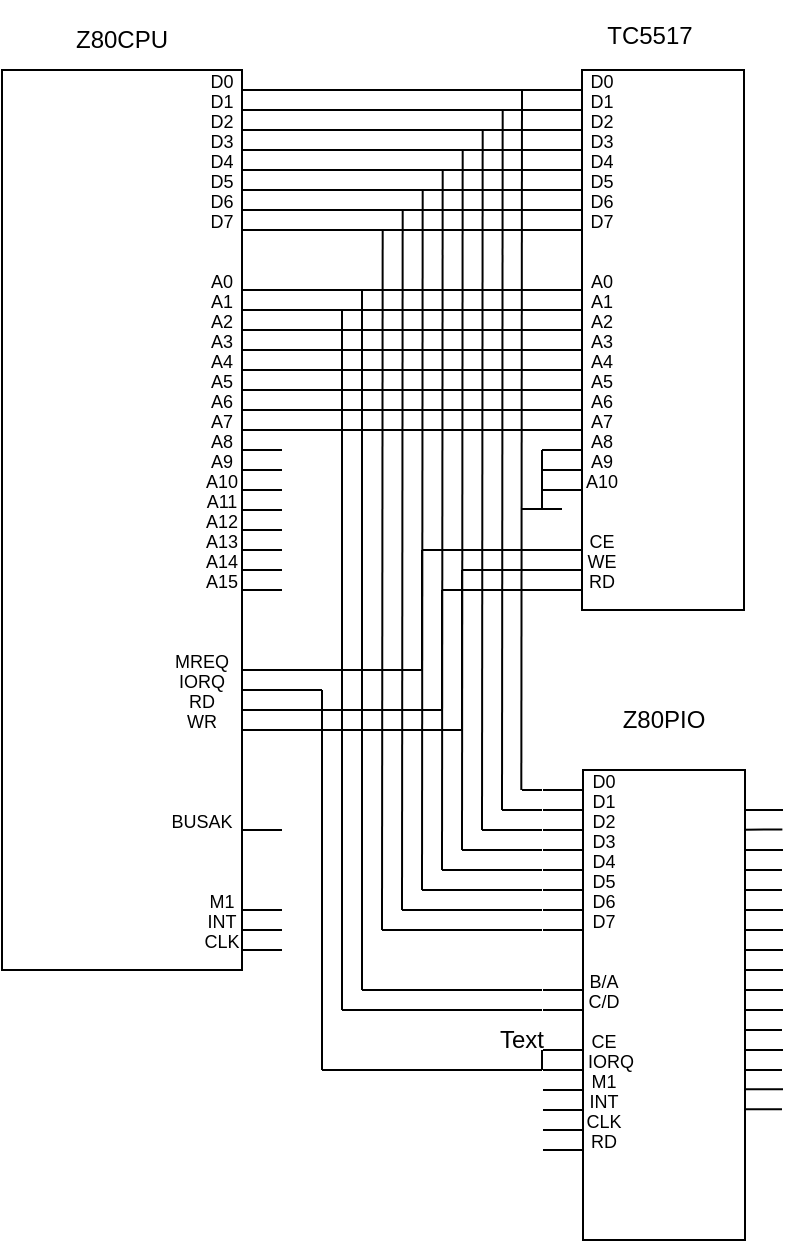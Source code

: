 <mxfile version="24.5.4" type="github">
  <diagram name="第 1 页" id="JvRHcg_wInNIrrq1q9DU">
    <mxGraphModel dx="1179" dy="669" grid="1" gridSize="10" guides="1" tooltips="1" connect="1" arrows="1" fold="1" page="1" pageScale="1" pageWidth="827" pageHeight="1169" math="0" shadow="0">
      <root>
        <mxCell id="0" />
        <mxCell id="1" parent="0" />
        <mxCell id="qn5_UtcD68faMCWrC0vZ-1" value="" style="rounded=0;whiteSpace=wrap;html=1;" parent="1" vertex="1">
          <mxGeometry x="60" y="100" width="120" height="450" as="geometry" />
        </mxCell>
        <mxCell id="qn5_UtcD68faMCWrC0vZ-2" value="" style="endArrow=none;html=1;rounded=0;" parent="1" edge="1">
          <mxGeometry width="50" height="50" relative="1" as="geometry">
            <mxPoint x="180" y="110" as="sourcePoint" />
            <mxPoint x="200" y="110" as="targetPoint" />
          </mxGeometry>
        </mxCell>
        <mxCell id="qn5_UtcD68faMCWrC0vZ-3" value="" style="endArrow=none;html=1;rounded=0;" parent="1" edge="1">
          <mxGeometry width="50" height="50" relative="1" as="geometry">
            <mxPoint x="180" y="120" as="sourcePoint" />
            <mxPoint x="200" y="120" as="targetPoint" />
            <Array as="points">
              <mxPoint x="180" y="120" />
            </Array>
          </mxGeometry>
        </mxCell>
        <mxCell id="qn5_UtcD68faMCWrC0vZ-4" value="" style="endArrow=none;html=1;rounded=0;" parent="1" edge="1">
          <mxGeometry width="50" height="50" relative="1" as="geometry">
            <mxPoint x="180" y="130" as="sourcePoint" />
            <mxPoint x="200" y="130" as="targetPoint" />
            <Array as="points">
              <mxPoint x="180" y="130" />
            </Array>
          </mxGeometry>
        </mxCell>
        <mxCell id="qn5_UtcD68faMCWrC0vZ-5" value="" style="endArrow=none;html=1;rounded=0;" parent="1" edge="1">
          <mxGeometry width="50" height="50" relative="1" as="geometry">
            <mxPoint x="180" y="140" as="sourcePoint" />
            <mxPoint x="200" y="140" as="targetPoint" />
            <Array as="points">
              <mxPoint x="180" y="140" />
            </Array>
          </mxGeometry>
        </mxCell>
        <mxCell id="qn5_UtcD68faMCWrC0vZ-6" value="" style="endArrow=none;html=1;rounded=0;" parent="1" edge="1">
          <mxGeometry width="50" height="50" relative="1" as="geometry">
            <mxPoint x="180" y="150" as="sourcePoint" />
            <mxPoint x="200" y="150" as="targetPoint" />
            <Array as="points">
              <mxPoint x="180" y="150" />
            </Array>
          </mxGeometry>
        </mxCell>
        <mxCell id="qn5_UtcD68faMCWrC0vZ-7" value="" style="endArrow=none;html=1;rounded=0;" parent="1" edge="1">
          <mxGeometry width="50" height="50" relative="1" as="geometry">
            <mxPoint x="180" y="160" as="sourcePoint" />
            <mxPoint x="200" y="160" as="targetPoint" />
            <Array as="points">
              <mxPoint x="180" y="160" />
            </Array>
          </mxGeometry>
        </mxCell>
        <mxCell id="qn5_UtcD68faMCWrC0vZ-8" value="" style="endArrow=none;html=1;rounded=0;" parent="1" edge="1">
          <mxGeometry width="50" height="50" relative="1" as="geometry">
            <mxPoint x="180" y="170" as="sourcePoint" />
            <mxPoint x="200" y="170" as="targetPoint" />
            <Array as="points">
              <mxPoint x="180" y="170" />
            </Array>
          </mxGeometry>
        </mxCell>
        <mxCell id="qn5_UtcD68faMCWrC0vZ-9" value="" style="endArrow=none;html=1;rounded=0;" parent="1" edge="1">
          <mxGeometry width="50" height="50" relative="1" as="geometry">
            <mxPoint x="180" y="180" as="sourcePoint" />
            <mxPoint x="200" y="180" as="targetPoint" />
            <Array as="points">
              <mxPoint x="180" y="180" />
            </Array>
          </mxGeometry>
        </mxCell>
        <mxCell id="qn5_UtcD68faMCWrC0vZ-10" value="&lt;font style=&quot;font-size: 9px;&quot;&gt;D0&lt;/font&gt;" style="text;html=1;align=center;verticalAlign=middle;whiteSpace=wrap;rounded=0;" parent="1" vertex="1">
          <mxGeometry x="150" y="100" width="40" height="10" as="geometry" />
        </mxCell>
        <mxCell id="qn5_UtcD68faMCWrC0vZ-13" value="&lt;font style=&quot;font-size: 9px;&quot;&gt;D1&lt;/font&gt;" style="text;html=1;align=center;verticalAlign=middle;whiteSpace=wrap;rounded=0;" parent="1" vertex="1">
          <mxGeometry x="150" y="110" width="40" height="10" as="geometry" />
        </mxCell>
        <mxCell id="qn5_UtcD68faMCWrC0vZ-14" value="&lt;font style=&quot;font-size: 9px;&quot;&gt;D2&lt;/font&gt;" style="text;html=1;align=center;verticalAlign=middle;whiteSpace=wrap;rounded=0;" parent="1" vertex="1">
          <mxGeometry x="150" y="120" width="40" height="10" as="geometry" />
        </mxCell>
        <mxCell id="qn5_UtcD68faMCWrC0vZ-15" value="&lt;font style=&quot;font-size: 9px;&quot;&gt;D3&lt;/font&gt;" style="text;html=1;align=center;verticalAlign=middle;whiteSpace=wrap;rounded=0;" parent="1" vertex="1">
          <mxGeometry x="150" y="130" width="40" height="10" as="geometry" />
        </mxCell>
        <mxCell id="qn5_UtcD68faMCWrC0vZ-16" value="&lt;font style=&quot;font-size: 9px;&quot;&gt;D4&lt;/font&gt;" style="text;html=1;align=center;verticalAlign=middle;whiteSpace=wrap;rounded=0;" parent="1" vertex="1">
          <mxGeometry x="150" y="140" width="40" height="10" as="geometry" />
        </mxCell>
        <mxCell id="qn5_UtcD68faMCWrC0vZ-17" value="&lt;font style=&quot;font-size: 9px;&quot;&gt;D5&lt;/font&gt;" style="text;html=1;align=center;verticalAlign=middle;whiteSpace=wrap;rounded=0;" parent="1" vertex="1">
          <mxGeometry x="150" y="150" width="40" height="10" as="geometry" />
        </mxCell>
        <mxCell id="qn5_UtcD68faMCWrC0vZ-18" value="&lt;font style=&quot;font-size: 9px;&quot;&gt;D6&lt;/font&gt;" style="text;html=1;align=center;verticalAlign=middle;whiteSpace=wrap;rounded=0;" parent="1" vertex="1">
          <mxGeometry x="150" y="160" width="40" height="10" as="geometry" />
        </mxCell>
        <mxCell id="qn5_UtcD68faMCWrC0vZ-19" value="&lt;font style=&quot;font-size: 9px;&quot;&gt;D7&lt;/font&gt;" style="text;html=1;align=center;verticalAlign=middle;whiteSpace=wrap;rounded=0;" parent="1" vertex="1">
          <mxGeometry x="150" y="170" width="40" height="10" as="geometry" />
        </mxCell>
        <mxCell id="qn5_UtcD68faMCWrC0vZ-20" value="" style="endArrow=none;html=1;rounded=0;" parent="1" edge="1">
          <mxGeometry width="50" height="50" relative="1" as="geometry">
            <mxPoint x="180" y="210" as="sourcePoint" />
            <mxPoint x="200" y="210" as="targetPoint" />
          </mxGeometry>
        </mxCell>
        <mxCell id="qn5_UtcD68faMCWrC0vZ-21" value="" style="endArrow=none;html=1;rounded=0;" parent="1" edge="1">
          <mxGeometry width="50" height="50" relative="1" as="geometry">
            <mxPoint x="180" y="220" as="sourcePoint" />
            <mxPoint x="200" y="220" as="targetPoint" />
            <Array as="points">
              <mxPoint x="180" y="220" />
            </Array>
          </mxGeometry>
        </mxCell>
        <mxCell id="qn5_UtcD68faMCWrC0vZ-22" value="" style="endArrow=none;html=1;rounded=0;" parent="1" edge="1">
          <mxGeometry width="50" height="50" relative="1" as="geometry">
            <mxPoint x="180" y="230" as="sourcePoint" />
            <mxPoint x="200" y="230" as="targetPoint" />
            <Array as="points">
              <mxPoint x="180" y="230" />
            </Array>
          </mxGeometry>
        </mxCell>
        <mxCell id="qn5_UtcD68faMCWrC0vZ-23" value="" style="endArrow=none;html=1;rounded=0;" parent="1" edge="1">
          <mxGeometry width="50" height="50" relative="1" as="geometry">
            <mxPoint x="180" y="240" as="sourcePoint" />
            <mxPoint x="200" y="240" as="targetPoint" />
            <Array as="points">
              <mxPoint x="180" y="240" />
            </Array>
          </mxGeometry>
        </mxCell>
        <mxCell id="qn5_UtcD68faMCWrC0vZ-24" value="" style="endArrow=none;html=1;rounded=0;" parent="1" edge="1">
          <mxGeometry width="50" height="50" relative="1" as="geometry">
            <mxPoint x="180" y="250" as="sourcePoint" />
            <mxPoint x="200" y="250" as="targetPoint" />
            <Array as="points">
              <mxPoint x="180" y="250" />
            </Array>
          </mxGeometry>
        </mxCell>
        <mxCell id="qn5_UtcD68faMCWrC0vZ-25" value="" style="endArrow=none;html=1;rounded=0;" parent="1" edge="1">
          <mxGeometry width="50" height="50" relative="1" as="geometry">
            <mxPoint x="180" y="260" as="sourcePoint" />
            <mxPoint x="200" y="260" as="targetPoint" />
            <Array as="points">
              <mxPoint x="180" y="260" />
            </Array>
          </mxGeometry>
        </mxCell>
        <mxCell id="qn5_UtcD68faMCWrC0vZ-26" value="" style="endArrow=none;html=1;rounded=0;" parent="1" edge="1">
          <mxGeometry width="50" height="50" relative="1" as="geometry">
            <mxPoint x="180" y="270" as="sourcePoint" />
            <mxPoint x="200" y="270" as="targetPoint" />
            <Array as="points">
              <mxPoint x="180" y="270" />
            </Array>
          </mxGeometry>
        </mxCell>
        <mxCell id="qn5_UtcD68faMCWrC0vZ-27" value="" style="endArrow=none;html=1;rounded=0;" parent="1" edge="1">
          <mxGeometry width="50" height="50" relative="1" as="geometry">
            <mxPoint x="180" y="280" as="sourcePoint" />
            <mxPoint x="200" y="280" as="targetPoint" />
            <Array as="points">
              <mxPoint x="180" y="280" />
            </Array>
          </mxGeometry>
        </mxCell>
        <mxCell id="qn5_UtcD68faMCWrC0vZ-28" value="&lt;font style=&quot;font-size: 9px;&quot;&gt;A0&lt;/font&gt;" style="text;html=1;align=center;verticalAlign=middle;whiteSpace=wrap;rounded=0;" parent="1" vertex="1">
          <mxGeometry x="150" y="200" width="40" height="10" as="geometry" />
        </mxCell>
        <mxCell id="qn5_UtcD68faMCWrC0vZ-29" value="&lt;font style=&quot;font-size: 9px;&quot;&gt;A1&lt;/font&gt;" style="text;html=1;align=center;verticalAlign=middle;whiteSpace=wrap;rounded=0;" parent="1" vertex="1">
          <mxGeometry x="150" y="210" width="40" height="10" as="geometry" />
        </mxCell>
        <mxCell id="qn5_UtcD68faMCWrC0vZ-30" value="&lt;font style=&quot;font-size: 9px;&quot;&gt;A2&lt;/font&gt;" style="text;html=1;align=center;verticalAlign=middle;whiteSpace=wrap;rounded=0;" parent="1" vertex="1">
          <mxGeometry x="150" y="220" width="40" height="10" as="geometry" />
        </mxCell>
        <mxCell id="qn5_UtcD68faMCWrC0vZ-31" value="&lt;font style=&quot;font-size: 9px;&quot;&gt;A3&lt;/font&gt;" style="text;html=1;align=center;verticalAlign=middle;whiteSpace=wrap;rounded=0;" parent="1" vertex="1">
          <mxGeometry x="150" y="230" width="40" height="10" as="geometry" />
        </mxCell>
        <mxCell id="qn5_UtcD68faMCWrC0vZ-32" value="&lt;font style=&quot;font-size: 9px;&quot;&gt;A4&lt;/font&gt;" style="text;html=1;align=center;verticalAlign=middle;whiteSpace=wrap;rounded=0;" parent="1" vertex="1">
          <mxGeometry x="150" y="240" width="40" height="10" as="geometry" />
        </mxCell>
        <mxCell id="qn5_UtcD68faMCWrC0vZ-33" value="&lt;font style=&quot;font-size: 9px;&quot;&gt;A5&lt;/font&gt;" style="text;html=1;align=center;verticalAlign=middle;whiteSpace=wrap;rounded=0;" parent="1" vertex="1">
          <mxGeometry x="150" y="250" width="40" height="10" as="geometry" />
        </mxCell>
        <mxCell id="qn5_UtcD68faMCWrC0vZ-34" value="&lt;font style=&quot;font-size: 9px;&quot;&gt;A6&lt;/font&gt;" style="text;html=1;align=center;verticalAlign=middle;whiteSpace=wrap;rounded=0;" parent="1" vertex="1">
          <mxGeometry x="150" y="260" width="40" height="10" as="geometry" />
        </mxCell>
        <mxCell id="qn5_UtcD68faMCWrC0vZ-35" value="&lt;font style=&quot;font-size: 9px;&quot;&gt;A7&lt;/font&gt;" style="text;html=1;align=center;verticalAlign=middle;whiteSpace=wrap;rounded=0;" parent="1" vertex="1">
          <mxGeometry x="150" y="270" width="40" height="10" as="geometry" />
        </mxCell>
        <mxCell id="qn5_UtcD68faMCWrC0vZ-52" value="" style="endArrow=none;html=1;rounded=0;" parent="1" edge="1">
          <mxGeometry width="50" height="50" relative="1" as="geometry">
            <mxPoint x="180" y="290" as="sourcePoint" />
            <mxPoint x="200" y="290" as="targetPoint" />
          </mxGeometry>
        </mxCell>
        <mxCell id="qn5_UtcD68faMCWrC0vZ-53" value="" style="endArrow=none;html=1;rounded=0;" parent="1" edge="1">
          <mxGeometry width="50" height="50" relative="1" as="geometry">
            <mxPoint x="180" y="300" as="sourcePoint" />
            <mxPoint x="200" y="300" as="targetPoint" />
            <Array as="points">
              <mxPoint x="180" y="300" />
            </Array>
          </mxGeometry>
        </mxCell>
        <mxCell id="qn5_UtcD68faMCWrC0vZ-54" value="" style="endArrow=none;html=1;rounded=0;" parent="1" edge="1">
          <mxGeometry width="50" height="50" relative="1" as="geometry">
            <mxPoint x="180" y="310" as="sourcePoint" />
            <mxPoint x="200" y="310" as="targetPoint" />
            <Array as="points">
              <mxPoint x="180" y="310" />
            </Array>
          </mxGeometry>
        </mxCell>
        <mxCell id="qn5_UtcD68faMCWrC0vZ-55" value="" style="endArrow=none;html=1;rounded=0;" parent="1" edge="1">
          <mxGeometry width="50" height="50" relative="1" as="geometry">
            <mxPoint x="180" y="320" as="sourcePoint" />
            <mxPoint x="200" y="320" as="targetPoint" />
            <Array as="points">
              <mxPoint x="180" y="320" />
            </Array>
          </mxGeometry>
        </mxCell>
        <mxCell id="qn5_UtcD68faMCWrC0vZ-56" value="" style="endArrow=none;html=1;rounded=0;" parent="1" edge="1">
          <mxGeometry width="50" height="50" relative="1" as="geometry">
            <mxPoint x="180" y="330" as="sourcePoint" />
            <mxPoint x="200" y="330" as="targetPoint" />
            <Array as="points">
              <mxPoint x="180" y="330" />
            </Array>
          </mxGeometry>
        </mxCell>
        <mxCell id="qn5_UtcD68faMCWrC0vZ-57" value="" style="endArrow=none;html=1;rounded=0;" parent="1" edge="1">
          <mxGeometry width="50" height="50" relative="1" as="geometry">
            <mxPoint x="180" y="340" as="sourcePoint" />
            <mxPoint x="200" y="340" as="targetPoint" />
            <Array as="points">
              <mxPoint x="180" y="340" />
            </Array>
          </mxGeometry>
        </mxCell>
        <mxCell id="qn5_UtcD68faMCWrC0vZ-58" value="" style="endArrow=none;html=1;rounded=0;" parent="1" edge="1">
          <mxGeometry width="50" height="50" relative="1" as="geometry">
            <mxPoint x="180" y="350" as="sourcePoint" />
            <mxPoint x="200" y="350" as="targetPoint" />
            <Array as="points">
              <mxPoint x="180" y="350" />
            </Array>
          </mxGeometry>
        </mxCell>
        <mxCell id="qn5_UtcD68faMCWrC0vZ-59" value="" style="endArrow=none;html=1;rounded=0;" parent="1" edge="1">
          <mxGeometry width="50" height="50" relative="1" as="geometry">
            <mxPoint x="180" y="360" as="sourcePoint" />
            <mxPoint x="200" y="360" as="targetPoint" />
            <Array as="points">
              <mxPoint x="180" y="360" />
            </Array>
          </mxGeometry>
        </mxCell>
        <mxCell id="qn5_UtcD68faMCWrC0vZ-60" value="&lt;font style=&quot;font-size: 9px;&quot;&gt;A8&lt;/font&gt;" style="text;html=1;align=center;verticalAlign=middle;whiteSpace=wrap;rounded=0;" parent="1" vertex="1">
          <mxGeometry x="150" y="280" width="40" height="10" as="geometry" />
        </mxCell>
        <mxCell id="qn5_UtcD68faMCWrC0vZ-61" value="&lt;font style=&quot;font-size: 9px;&quot;&gt;A9&lt;/font&gt;" style="text;html=1;align=center;verticalAlign=middle;whiteSpace=wrap;rounded=0;" parent="1" vertex="1">
          <mxGeometry x="150" y="290" width="40" height="10" as="geometry" />
        </mxCell>
        <mxCell id="qn5_UtcD68faMCWrC0vZ-62" value="&lt;font style=&quot;font-size: 9px;&quot;&gt;A10&lt;/font&gt;" style="text;html=1;align=center;verticalAlign=middle;whiteSpace=wrap;rounded=0;" parent="1" vertex="1">
          <mxGeometry x="150" y="300" width="40" height="10" as="geometry" />
        </mxCell>
        <mxCell id="qn5_UtcD68faMCWrC0vZ-63" value="&lt;font style=&quot;font-size: 9px;&quot;&gt;A11&lt;/font&gt;" style="text;html=1;align=center;verticalAlign=middle;whiteSpace=wrap;rounded=0;" parent="1" vertex="1">
          <mxGeometry x="150" y="310" width="40" height="10" as="geometry" />
        </mxCell>
        <mxCell id="qn5_UtcD68faMCWrC0vZ-64" value="&lt;font style=&quot;font-size: 9px;&quot;&gt;A12&lt;/font&gt;" style="text;html=1;align=center;verticalAlign=middle;whiteSpace=wrap;rounded=0;" parent="1" vertex="1">
          <mxGeometry x="150" y="320" width="40" height="10" as="geometry" />
        </mxCell>
        <mxCell id="qn5_UtcD68faMCWrC0vZ-65" value="&lt;font style=&quot;font-size: 9px;&quot;&gt;A13&lt;/font&gt;" style="text;html=1;align=center;verticalAlign=middle;whiteSpace=wrap;rounded=0;" parent="1" vertex="1">
          <mxGeometry x="150" y="330" width="40" height="10" as="geometry" />
        </mxCell>
        <mxCell id="qn5_UtcD68faMCWrC0vZ-66" value="&lt;font style=&quot;font-size: 9px;&quot;&gt;A14&lt;/font&gt;" style="text;html=1;align=center;verticalAlign=middle;whiteSpace=wrap;rounded=0;" parent="1" vertex="1">
          <mxGeometry x="150" y="340" width="40" height="10" as="geometry" />
        </mxCell>
        <mxCell id="qn5_UtcD68faMCWrC0vZ-67" value="&lt;font style=&quot;font-size: 9px;&quot;&gt;A15&lt;/font&gt;" style="text;html=1;align=center;verticalAlign=middle;whiteSpace=wrap;rounded=0;" parent="1" vertex="1">
          <mxGeometry x="150" y="350" width="40" height="10" as="geometry" />
        </mxCell>
        <mxCell id="qn5_UtcD68faMCWrC0vZ-68" value="" style="endArrow=none;html=1;rounded=0;" parent="1" edge="1">
          <mxGeometry width="50" height="50" relative="1" as="geometry">
            <mxPoint x="180" y="400" as="sourcePoint" />
            <mxPoint x="200" y="400" as="targetPoint" />
          </mxGeometry>
        </mxCell>
        <mxCell id="qn5_UtcD68faMCWrC0vZ-69" value="" style="endArrow=none;html=1;rounded=0;" parent="1" edge="1">
          <mxGeometry width="50" height="50" relative="1" as="geometry">
            <mxPoint x="180" y="410" as="sourcePoint" />
            <mxPoint x="200" y="410" as="targetPoint" />
            <Array as="points">
              <mxPoint x="180" y="410" />
            </Array>
          </mxGeometry>
        </mxCell>
        <mxCell id="qn5_UtcD68faMCWrC0vZ-70" value="" style="endArrow=none;html=1;rounded=0;" parent="1" edge="1">
          <mxGeometry width="50" height="50" relative="1" as="geometry">
            <mxPoint x="180" y="420" as="sourcePoint" />
            <mxPoint x="200" y="420" as="targetPoint" />
            <Array as="points">
              <mxPoint x="180" y="420" />
            </Array>
          </mxGeometry>
        </mxCell>
        <mxCell id="qn5_UtcD68faMCWrC0vZ-71" value="" style="endArrow=none;html=1;rounded=0;" parent="1" edge="1">
          <mxGeometry width="50" height="50" relative="1" as="geometry">
            <mxPoint x="180" y="430" as="sourcePoint" />
            <mxPoint x="200" y="430" as="targetPoint" />
            <Array as="points">
              <mxPoint x="180" y="430" />
            </Array>
          </mxGeometry>
        </mxCell>
        <mxCell id="qn5_UtcD68faMCWrC0vZ-72" value="" style="endArrow=none;html=1;rounded=0;" parent="1" edge="1">
          <mxGeometry width="50" height="50" relative="1" as="geometry">
            <mxPoint x="180" y="480" as="sourcePoint" />
            <mxPoint x="200" y="480" as="targetPoint" />
            <Array as="points">
              <mxPoint x="180" y="480" />
            </Array>
          </mxGeometry>
        </mxCell>
        <mxCell id="qn5_UtcD68faMCWrC0vZ-73" value="" style="endArrow=none;html=1;rounded=0;" parent="1" edge="1">
          <mxGeometry width="50" height="50" relative="1" as="geometry">
            <mxPoint x="180" y="520" as="sourcePoint" />
            <mxPoint x="200" y="520" as="targetPoint" />
            <Array as="points">
              <mxPoint x="180" y="520" />
            </Array>
          </mxGeometry>
        </mxCell>
        <mxCell id="qn5_UtcD68faMCWrC0vZ-74" value="" style="endArrow=none;html=1;rounded=0;" parent="1" edge="1">
          <mxGeometry width="50" height="50" relative="1" as="geometry">
            <mxPoint x="180" y="530" as="sourcePoint" />
            <mxPoint x="200" y="530" as="targetPoint" />
            <Array as="points">
              <mxPoint x="180" y="530" />
            </Array>
          </mxGeometry>
        </mxCell>
        <mxCell id="qn5_UtcD68faMCWrC0vZ-75" value="" style="endArrow=none;html=1;rounded=0;" parent="1" edge="1">
          <mxGeometry width="50" height="50" relative="1" as="geometry">
            <mxPoint x="180" y="540" as="sourcePoint" />
            <mxPoint x="200" y="540" as="targetPoint" />
            <Array as="points">
              <mxPoint x="180" y="540" />
            </Array>
          </mxGeometry>
        </mxCell>
        <mxCell id="qn5_UtcD68faMCWrC0vZ-76" value="&lt;font style=&quot;font-size: 9px;&quot;&gt;MREQ&lt;/font&gt;" style="text;html=1;align=center;verticalAlign=middle;whiteSpace=wrap;rounded=0;" parent="1" vertex="1">
          <mxGeometry x="140" y="390" width="40" height="10" as="geometry" />
        </mxCell>
        <mxCell id="qn5_UtcD68faMCWrC0vZ-77" value="&lt;font style=&quot;font-size: 9px;&quot;&gt;IORQ&lt;/font&gt;" style="text;html=1;align=center;verticalAlign=middle;whiteSpace=wrap;rounded=0;" parent="1" vertex="1">
          <mxGeometry x="140" y="400" width="40" height="10" as="geometry" />
        </mxCell>
        <mxCell id="qn5_UtcD68faMCWrC0vZ-79" value="&lt;font style=&quot;font-size: 9px;&quot;&gt;WR&lt;/font&gt;" style="text;html=1;align=center;verticalAlign=middle;whiteSpace=wrap;rounded=0;" parent="1" vertex="1">
          <mxGeometry x="140" y="420" width="40" height="10" as="geometry" />
        </mxCell>
        <mxCell id="qn5_UtcD68faMCWrC0vZ-80" value="&lt;font style=&quot;font-size: 9px;&quot;&gt;BUSAK&lt;/font&gt;" style="text;html=1;align=center;verticalAlign=middle;whiteSpace=wrap;rounded=0;" parent="1" vertex="1">
          <mxGeometry x="140" y="470" width="40" height="10" as="geometry" />
        </mxCell>
        <mxCell id="qn5_UtcD68faMCWrC0vZ-81" value="&lt;font style=&quot;font-size: 9px;&quot;&gt;M1&lt;/font&gt;" style="text;html=1;align=center;verticalAlign=middle;whiteSpace=wrap;rounded=0;" parent="1" vertex="1">
          <mxGeometry x="150" y="510" width="40" height="10" as="geometry" />
        </mxCell>
        <mxCell id="qn5_UtcD68faMCWrC0vZ-82" value="&lt;font style=&quot;font-size: 9px;&quot;&gt;INT&lt;/font&gt;" style="text;html=1;align=center;verticalAlign=middle;whiteSpace=wrap;rounded=0;" parent="1" vertex="1">
          <mxGeometry x="150" y="520" width="40" height="10" as="geometry" />
        </mxCell>
        <mxCell id="qn5_UtcD68faMCWrC0vZ-83" value="&lt;font style=&quot;font-size: 9px;&quot;&gt;CLK&lt;/font&gt;" style="text;html=1;align=center;verticalAlign=middle;whiteSpace=wrap;rounded=0;" parent="1" vertex="1">
          <mxGeometry x="150" y="530" width="40" height="10" as="geometry" />
        </mxCell>
        <mxCell id="qn5_UtcD68faMCWrC0vZ-84" value="&lt;font style=&quot;font-size: 9px;&quot;&gt;RD&lt;/font&gt;" style="text;html=1;align=center;verticalAlign=middle;whiteSpace=wrap;rounded=0;" parent="1" vertex="1">
          <mxGeometry x="140" y="410" width="40" height="10" as="geometry" />
        </mxCell>
        <mxCell id="qn5_UtcD68faMCWrC0vZ-85" value="Z80CPU" style="text;html=1;align=center;verticalAlign=middle;whiteSpace=wrap;rounded=0;" parent="1" vertex="1">
          <mxGeometry x="90" y="70" width="60" height="30" as="geometry" />
        </mxCell>
        <mxCell id="qn5_UtcD68faMCWrC0vZ-86" value="" style="rounded=0;whiteSpace=wrap;html=1;" parent="1" vertex="1">
          <mxGeometry x="350" y="100" width="81" height="270" as="geometry" />
        </mxCell>
        <mxCell id="qn5_UtcD68faMCWrC0vZ-87" value="" style="endArrow=none;html=1;rounded=0;" parent="1" edge="1">
          <mxGeometry width="50" height="50" relative="1" as="geometry">
            <mxPoint x="330" y="110" as="sourcePoint" />
            <mxPoint x="350" y="110" as="targetPoint" />
          </mxGeometry>
        </mxCell>
        <mxCell id="qn5_UtcD68faMCWrC0vZ-88" value="" style="endArrow=none;html=1;rounded=0;" parent="1" edge="1">
          <mxGeometry width="50" height="50" relative="1" as="geometry">
            <mxPoint x="330" y="120" as="sourcePoint" />
            <mxPoint x="350" y="120" as="targetPoint" />
          </mxGeometry>
        </mxCell>
        <mxCell id="qn5_UtcD68faMCWrC0vZ-89" value="" style="endArrow=none;html=1;rounded=0;" parent="1" edge="1">
          <mxGeometry width="50" height="50" relative="1" as="geometry">
            <mxPoint x="330" y="130" as="sourcePoint" />
            <mxPoint x="350" y="130" as="targetPoint" />
          </mxGeometry>
        </mxCell>
        <mxCell id="qn5_UtcD68faMCWrC0vZ-90" value="" style="endArrow=none;html=1;rounded=0;" parent="1" edge="1">
          <mxGeometry width="50" height="50" relative="1" as="geometry">
            <mxPoint x="330" y="140" as="sourcePoint" />
            <mxPoint x="350" y="140" as="targetPoint" />
          </mxGeometry>
        </mxCell>
        <mxCell id="qn5_UtcD68faMCWrC0vZ-91" value="" style="endArrow=none;html=1;rounded=0;" parent="1" edge="1">
          <mxGeometry width="50" height="50" relative="1" as="geometry">
            <mxPoint x="330" y="150" as="sourcePoint" />
            <mxPoint x="350" y="150" as="targetPoint" />
          </mxGeometry>
        </mxCell>
        <mxCell id="qn5_UtcD68faMCWrC0vZ-92" value="" style="endArrow=none;html=1;rounded=0;" parent="1" edge="1">
          <mxGeometry width="50" height="50" relative="1" as="geometry">
            <mxPoint x="330" y="160" as="sourcePoint" />
            <mxPoint x="350" y="160" as="targetPoint" />
          </mxGeometry>
        </mxCell>
        <mxCell id="qn5_UtcD68faMCWrC0vZ-93" value="" style="endArrow=none;html=1;rounded=0;" parent="1" edge="1">
          <mxGeometry width="50" height="50" relative="1" as="geometry">
            <mxPoint x="330" y="170" as="sourcePoint" />
            <mxPoint x="350" y="170" as="targetPoint" />
          </mxGeometry>
        </mxCell>
        <mxCell id="qn5_UtcD68faMCWrC0vZ-94" value="" style="endArrow=none;html=1;rounded=0;" parent="1" edge="1">
          <mxGeometry width="50" height="50" relative="1" as="geometry">
            <mxPoint x="330" y="180" as="sourcePoint" />
            <mxPoint x="350" y="180" as="targetPoint" />
          </mxGeometry>
        </mxCell>
        <mxCell id="qn5_UtcD68faMCWrC0vZ-103" value="&lt;font style=&quot;font-size: 9px;&quot;&gt;D0&lt;/font&gt;" style="text;html=1;align=center;verticalAlign=middle;whiteSpace=wrap;rounded=0;" parent="1" vertex="1">
          <mxGeometry x="340" y="100" width="40" height="10" as="geometry" />
        </mxCell>
        <mxCell id="qn5_UtcD68faMCWrC0vZ-104" value="&lt;font style=&quot;font-size: 9px;&quot;&gt;D1&lt;/font&gt;" style="text;html=1;align=center;verticalAlign=middle;whiteSpace=wrap;rounded=0;" parent="1" vertex="1">
          <mxGeometry x="340" y="110" width="40" height="10" as="geometry" />
        </mxCell>
        <mxCell id="qn5_UtcD68faMCWrC0vZ-105" value="&lt;font style=&quot;font-size: 9px;&quot;&gt;D2&lt;/font&gt;" style="text;html=1;align=center;verticalAlign=middle;whiteSpace=wrap;rounded=0;" parent="1" vertex="1">
          <mxGeometry x="340" y="120" width="40" height="10" as="geometry" />
        </mxCell>
        <mxCell id="qn5_UtcD68faMCWrC0vZ-106" value="&lt;font style=&quot;font-size: 9px;&quot;&gt;D3&lt;/font&gt;" style="text;html=1;align=center;verticalAlign=middle;whiteSpace=wrap;rounded=0;" parent="1" vertex="1">
          <mxGeometry x="340" y="130" width="40" height="10" as="geometry" />
        </mxCell>
        <mxCell id="qn5_UtcD68faMCWrC0vZ-107" value="&lt;font style=&quot;font-size: 9px;&quot;&gt;D4&lt;/font&gt;" style="text;html=1;align=center;verticalAlign=middle;whiteSpace=wrap;rounded=0;" parent="1" vertex="1">
          <mxGeometry x="340" y="140" width="40" height="10" as="geometry" />
        </mxCell>
        <mxCell id="qn5_UtcD68faMCWrC0vZ-108" value="&lt;font style=&quot;font-size: 9px;&quot;&gt;D5&lt;/font&gt;" style="text;html=1;align=center;verticalAlign=middle;whiteSpace=wrap;rounded=0;" parent="1" vertex="1">
          <mxGeometry x="340" y="150" width="40" height="10" as="geometry" />
        </mxCell>
        <mxCell id="qn5_UtcD68faMCWrC0vZ-109" value="&lt;font style=&quot;font-size: 9px;&quot;&gt;D6&lt;/font&gt;" style="text;html=1;align=center;verticalAlign=middle;whiteSpace=wrap;rounded=0;" parent="1" vertex="1">
          <mxGeometry x="340" y="160" width="40" height="10" as="geometry" />
        </mxCell>
        <mxCell id="qn5_UtcD68faMCWrC0vZ-110" value="&lt;font style=&quot;font-size: 9px;&quot;&gt;D7&lt;/font&gt;" style="text;html=1;align=center;verticalAlign=middle;whiteSpace=wrap;rounded=0;" parent="1" vertex="1">
          <mxGeometry x="340" y="170" width="40" height="10" as="geometry" />
        </mxCell>
        <mxCell id="qn5_UtcD68faMCWrC0vZ-143" value="" style="endArrow=none;html=1;rounded=0;" parent="1" edge="1">
          <mxGeometry width="50" height="50" relative="1" as="geometry">
            <mxPoint x="330" y="210" as="sourcePoint" />
            <mxPoint x="350" y="210" as="targetPoint" />
          </mxGeometry>
        </mxCell>
        <mxCell id="qn5_UtcD68faMCWrC0vZ-144" value="" style="endArrow=none;html=1;rounded=0;" parent="1" edge="1">
          <mxGeometry width="50" height="50" relative="1" as="geometry">
            <mxPoint x="330" y="220" as="sourcePoint" />
            <mxPoint x="350" y="220" as="targetPoint" />
            <Array as="points">
              <mxPoint x="330" y="220" />
            </Array>
          </mxGeometry>
        </mxCell>
        <mxCell id="qn5_UtcD68faMCWrC0vZ-145" value="" style="endArrow=none;html=1;rounded=0;" parent="1" edge="1">
          <mxGeometry width="50" height="50" relative="1" as="geometry">
            <mxPoint x="330" y="230" as="sourcePoint" />
            <mxPoint x="350" y="230" as="targetPoint" />
            <Array as="points">
              <mxPoint x="330" y="230" />
            </Array>
          </mxGeometry>
        </mxCell>
        <mxCell id="qn5_UtcD68faMCWrC0vZ-146" value="" style="endArrow=none;html=1;rounded=0;" parent="1" edge="1">
          <mxGeometry width="50" height="50" relative="1" as="geometry">
            <mxPoint x="330" y="240" as="sourcePoint" />
            <mxPoint x="350" y="240" as="targetPoint" />
            <Array as="points">
              <mxPoint x="330" y="240" />
            </Array>
          </mxGeometry>
        </mxCell>
        <mxCell id="qn5_UtcD68faMCWrC0vZ-147" value="" style="endArrow=none;html=1;rounded=0;" parent="1" edge="1">
          <mxGeometry width="50" height="50" relative="1" as="geometry">
            <mxPoint x="330" y="250" as="sourcePoint" />
            <mxPoint x="350" y="250" as="targetPoint" />
            <Array as="points">
              <mxPoint x="330" y="250" />
            </Array>
          </mxGeometry>
        </mxCell>
        <mxCell id="qn5_UtcD68faMCWrC0vZ-148" value="" style="endArrow=none;html=1;rounded=0;" parent="1" edge="1">
          <mxGeometry width="50" height="50" relative="1" as="geometry">
            <mxPoint x="330" y="260" as="sourcePoint" />
            <mxPoint x="350" y="260" as="targetPoint" />
            <Array as="points">
              <mxPoint x="330" y="260" />
            </Array>
          </mxGeometry>
        </mxCell>
        <mxCell id="qn5_UtcD68faMCWrC0vZ-149" value="" style="endArrow=none;html=1;rounded=0;" parent="1" edge="1">
          <mxGeometry width="50" height="50" relative="1" as="geometry">
            <mxPoint x="330" y="270" as="sourcePoint" />
            <mxPoint x="350" y="270" as="targetPoint" />
            <Array as="points">
              <mxPoint x="330" y="270" />
            </Array>
          </mxGeometry>
        </mxCell>
        <mxCell id="qn5_UtcD68faMCWrC0vZ-150" value="" style="endArrow=none;html=1;rounded=0;" parent="1" edge="1">
          <mxGeometry width="50" height="50" relative="1" as="geometry">
            <mxPoint x="330" y="280" as="sourcePoint" />
            <mxPoint x="350" y="280" as="targetPoint" />
            <Array as="points">
              <mxPoint x="330" y="280" />
            </Array>
          </mxGeometry>
        </mxCell>
        <mxCell id="qn5_UtcD68faMCWrC0vZ-151" value="&lt;font style=&quot;font-size: 9px;&quot;&gt;A0&lt;/font&gt;" style="text;html=1;align=center;verticalAlign=middle;whiteSpace=wrap;rounded=0;" parent="1" vertex="1">
          <mxGeometry x="340" y="200" width="40" height="10" as="geometry" />
        </mxCell>
        <mxCell id="qn5_UtcD68faMCWrC0vZ-152" value="&lt;font style=&quot;font-size: 9px;&quot;&gt;A1&lt;/font&gt;" style="text;html=1;align=center;verticalAlign=middle;whiteSpace=wrap;rounded=0;" parent="1" vertex="1">
          <mxGeometry x="340" y="210" width="40" height="10" as="geometry" />
        </mxCell>
        <mxCell id="qn5_UtcD68faMCWrC0vZ-153" value="&lt;font style=&quot;font-size: 9px;&quot;&gt;A2&lt;/font&gt;" style="text;html=1;align=center;verticalAlign=middle;whiteSpace=wrap;rounded=0;" parent="1" vertex="1">
          <mxGeometry x="340" y="220" width="40" height="10" as="geometry" />
        </mxCell>
        <mxCell id="qn5_UtcD68faMCWrC0vZ-154" value="&lt;font style=&quot;font-size: 9px;&quot;&gt;A3&lt;/font&gt;" style="text;html=1;align=center;verticalAlign=middle;whiteSpace=wrap;rounded=0;" parent="1" vertex="1">
          <mxGeometry x="340" y="230" width="40" height="10" as="geometry" />
        </mxCell>
        <mxCell id="qn5_UtcD68faMCWrC0vZ-155" value="&lt;font style=&quot;font-size: 9px;&quot;&gt;A4&lt;/font&gt;" style="text;html=1;align=center;verticalAlign=middle;whiteSpace=wrap;rounded=0;" parent="1" vertex="1">
          <mxGeometry x="340" y="240" width="40" height="10" as="geometry" />
        </mxCell>
        <mxCell id="qn5_UtcD68faMCWrC0vZ-156" value="&lt;font style=&quot;font-size: 9px;&quot;&gt;A5&lt;/font&gt;" style="text;html=1;align=center;verticalAlign=middle;whiteSpace=wrap;rounded=0;" parent="1" vertex="1">
          <mxGeometry x="340" y="250" width="40" height="10" as="geometry" />
        </mxCell>
        <mxCell id="qn5_UtcD68faMCWrC0vZ-157" value="&lt;font style=&quot;font-size: 9px;&quot;&gt;A6&lt;/font&gt;" style="text;html=1;align=center;verticalAlign=middle;whiteSpace=wrap;rounded=0;" parent="1" vertex="1">
          <mxGeometry x="340" y="260" width="40" height="10" as="geometry" />
        </mxCell>
        <mxCell id="qn5_UtcD68faMCWrC0vZ-158" value="&lt;font style=&quot;font-size: 9px;&quot;&gt;A7&lt;/font&gt;" style="text;html=1;align=center;verticalAlign=middle;whiteSpace=wrap;rounded=0;" parent="1" vertex="1">
          <mxGeometry x="340" y="270" width="40" height="10" as="geometry" />
        </mxCell>
        <mxCell id="qn5_UtcD68faMCWrC0vZ-159" value="" style="endArrow=none;html=1;rounded=0;" parent="1" edge="1">
          <mxGeometry width="50" height="50" relative="1" as="geometry">
            <mxPoint x="330" y="290" as="sourcePoint" />
            <mxPoint x="350" y="290" as="targetPoint" />
          </mxGeometry>
        </mxCell>
        <mxCell id="qn5_UtcD68faMCWrC0vZ-160" value="" style="endArrow=none;html=1;rounded=0;" parent="1" edge="1">
          <mxGeometry width="50" height="50" relative="1" as="geometry">
            <mxPoint x="330" y="300" as="sourcePoint" />
            <mxPoint x="350" y="300" as="targetPoint" />
            <Array as="points">
              <mxPoint x="330" y="300" />
            </Array>
          </mxGeometry>
        </mxCell>
        <mxCell id="qn5_UtcD68faMCWrC0vZ-161" value="" style="endArrow=none;html=1;rounded=0;" parent="1" edge="1">
          <mxGeometry width="50" height="50" relative="1" as="geometry">
            <mxPoint x="330" y="310" as="sourcePoint" />
            <mxPoint x="350" y="310" as="targetPoint" />
            <Array as="points">
              <mxPoint x="330" y="310" />
            </Array>
          </mxGeometry>
        </mxCell>
        <mxCell id="qn5_UtcD68faMCWrC0vZ-164" value="" style="endArrow=none;html=1;rounded=0;" parent="1" edge="1">
          <mxGeometry width="50" height="50" relative="1" as="geometry">
            <mxPoint x="330" y="340" as="sourcePoint" />
            <mxPoint x="350" y="340" as="targetPoint" />
            <Array as="points">
              <mxPoint x="330" y="340" />
            </Array>
          </mxGeometry>
        </mxCell>
        <mxCell id="qn5_UtcD68faMCWrC0vZ-165" value="" style="endArrow=none;html=1;rounded=0;" parent="1" edge="1">
          <mxGeometry width="50" height="50" relative="1" as="geometry">
            <mxPoint x="330" y="350" as="sourcePoint" />
            <mxPoint x="350" y="350" as="targetPoint" />
            <Array as="points">
              <mxPoint x="330" y="350" />
            </Array>
          </mxGeometry>
        </mxCell>
        <mxCell id="qn5_UtcD68faMCWrC0vZ-166" value="" style="endArrow=none;html=1;rounded=0;" parent="1" edge="1">
          <mxGeometry width="50" height="50" relative="1" as="geometry">
            <mxPoint x="330" y="360" as="sourcePoint" />
            <mxPoint x="350" y="360" as="targetPoint" />
            <Array as="points">
              <mxPoint x="330" y="360" />
            </Array>
          </mxGeometry>
        </mxCell>
        <mxCell id="qn5_UtcD68faMCWrC0vZ-167" value="&lt;font style=&quot;font-size: 9px;&quot;&gt;A8&lt;/font&gt;" style="text;html=1;align=center;verticalAlign=middle;whiteSpace=wrap;rounded=0;" parent="1" vertex="1">
          <mxGeometry x="340" y="280" width="40" height="10" as="geometry" />
        </mxCell>
        <mxCell id="qn5_UtcD68faMCWrC0vZ-168" value="&lt;font style=&quot;font-size: 9px;&quot;&gt;A9&lt;/font&gt;" style="text;html=1;align=center;verticalAlign=middle;whiteSpace=wrap;rounded=0;" parent="1" vertex="1">
          <mxGeometry x="340" y="290" width="40" height="10" as="geometry" />
        </mxCell>
        <mxCell id="qn5_UtcD68faMCWrC0vZ-169" value="&lt;font style=&quot;font-size: 9px;&quot;&gt;A10&lt;/font&gt;" style="text;html=1;align=center;verticalAlign=middle;whiteSpace=wrap;rounded=0;" parent="1" vertex="1">
          <mxGeometry x="340" y="300" width="40" height="10" as="geometry" />
        </mxCell>
        <mxCell id="qn5_UtcD68faMCWrC0vZ-172" value="&lt;font style=&quot;font-size: 9px;&quot;&gt;CE&lt;/font&gt;" style="text;html=1;align=center;verticalAlign=middle;whiteSpace=wrap;rounded=0;" parent="1" vertex="1">
          <mxGeometry x="340" y="330" width="40" height="10" as="geometry" />
        </mxCell>
        <mxCell id="qn5_UtcD68faMCWrC0vZ-173" value="&lt;font style=&quot;font-size: 9px;&quot;&gt;WE&lt;/font&gt;" style="text;html=1;align=center;verticalAlign=middle;whiteSpace=wrap;rounded=0;" parent="1" vertex="1">
          <mxGeometry x="340" y="340" width="40" height="10" as="geometry" />
        </mxCell>
        <mxCell id="qn5_UtcD68faMCWrC0vZ-174" value="&lt;font style=&quot;font-size: 9px;&quot;&gt;RD&lt;/font&gt;" style="text;html=1;align=center;verticalAlign=middle;whiteSpace=wrap;rounded=0;" parent="1" vertex="1">
          <mxGeometry x="340" y="350" width="40" height="10" as="geometry" />
        </mxCell>
        <mxCell id="qn5_UtcD68faMCWrC0vZ-176" value="TC5517" style="text;html=1;align=center;verticalAlign=middle;whiteSpace=wrap;rounded=0;" parent="1" vertex="1">
          <mxGeometry x="354" y="65" width="60" height="35" as="geometry" />
        </mxCell>
        <mxCell id="qn5_UtcD68faMCWrC0vZ-177" value="" style="endArrow=none;html=1;rounded=0;" parent="1" edge="1">
          <mxGeometry width="50" height="50" relative="1" as="geometry">
            <mxPoint x="330" y="320" as="sourcePoint" />
            <mxPoint x="330" y="290" as="targetPoint" />
          </mxGeometry>
        </mxCell>
        <mxCell id="qn5_UtcD68faMCWrC0vZ-178" value="" style="endArrow=none;html=1;rounded=0;" parent="1" edge="1">
          <mxGeometry width="50" height="50" relative="1" as="geometry">
            <mxPoint x="320" y="319.52" as="sourcePoint" />
            <mxPoint x="340" y="319.52" as="targetPoint" />
          </mxGeometry>
        </mxCell>
        <mxCell id="qn5_UtcD68faMCWrC0vZ-179" value="" style="endArrow=none;html=1;rounded=0;" parent="1" edge="1">
          <mxGeometry width="50" height="50" relative="1" as="geometry">
            <mxPoint x="200" y="110" as="sourcePoint" />
            <mxPoint x="330" y="110" as="targetPoint" />
          </mxGeometry>
        </mxCell>
        <mxCell id="qn5_UtcD68faMCWrC0vZ-181" value="" style="endArrow=none;html=1;rounded=0;" parent="1" edge="1">
          <mxGeometry width="50" height="50" relative="1" as="geometry">
            <mxPoint x="200" y="120" as="sourcePoint" />
            <mxPoint x="330" y="120" as="targetPoint" />
          </mxGeometry>
        </mxCell>
        <mxCell id="qn5_UtcD68faMCWrC0vZ-182" value="" style="endArrow=none;html=1;rounded=0;" parent="1" edge="1">
          <mxGeometry width="50" height="50" relative="1" as="geometry">
            <mxPoint x="200" y="130" as="sourcePoint" />
            <mxPoint x="330" y="130" as="targetPoint" />
          </mxGeometry>
        </mxCell>
        <mxCell id="qn5_UtcD68faMCWrC0vZ-183" value="" style="endArrow=none;html=1;rounded=0;" parent="1" edge="1">
          <mxGeometry width="50" height="50" relative="1" as="geometry">
            <mxPoint x="200" y="140" as="sourcePoint" />
            <mxPoint x="330" y="140" as="targetPoint" />
          </mxGeometry>
        </mxCell>
        <mxCell id="qn5_UtcD68faMCWrC0vZ-185" value="" style="endArrow=none;html=1;rounded=0;" parent="1" edge="1">
          <mxGeometry width="50" height="50" relative="1" as="geometry">
            <mxPoint x="200" y="150" as="sourcePoint" />
            <mxPoint x="330" y="150" as="targetPoint" />
          </mxGeometry>
        </mxCell>
        <mxCell id="qn5_UtcD68faMCWrC0vZ-186" value="" style="endArrow=none;html=1;rounded=0;" parent="1" edge="1">
          <mxGeometry width="50" height="50" relative="1" as="geometry">
            <mxPoint x="200" y="160" as="sourcePoint" />
            <mxPoint x="330" y="160" as="targetPoint" />
          </mxGeometry>
        </mxCell>
        <mxCell id="qn5_UtcD68faMCWrC0vZ-187" value="" style="endArrow=none;html=1;rounded=0;" parent="1" edge="1">
          <mxGeometry width="50" height="50" relative="1" as="geometry">
            <mxPoint x="200" y="170" as="sourcePoint" />
            <mxPoint x="330" y="170" as="targetPoint" />
          </mxGeometry>
        </mxCell>
        <mxCell id="qn5_UtcD68faMCWrC0vZ-188" value="" style="endArrow=none;html=1;rounded=0;" parent="1" edge="1">
          <mxGeometry width="50" height="50" relative="1" as="geometry">
            <mxPoint x="200" y="180" as="sourcePoint" />
            <mxPoint x="330" y="180" as="targetPoint" />
          </mxGeometry>
        </mxCell>
        <mxCell id="qn5_UtcD68faMCWrC0vZ-189" value="" style="endArrow=none;html=1;rounded=0;" parent="1" edge="1">
          <mxGeometry width="50" height="50" relative="1" as="geometry">
            <mxPoint x="200" y="210" as="sourcePoint" />
            <mxPoint x="330" y="210" as="targetPoint" />
          </mxGeometry>
        </mxCell>
        <mxCell id="qn5_UtcD68faMCWrC0vZ-190" value="" style="endArrow=none;html=1;rounded=0;" parent="1" edge="1">
          <mxGeometry width="50" height="50" relative="1" as="geometry">
            <mxPoint x="200" y="220" as="sourcePoint" />
            <mxPoint x="330" y="220" as="targetPoint" />
          </mxGeometry>
        </mxCell>
        <mxCell id="qn5_UtcD68faMCWrC0vZ-191" value="" style="endArrow=none;html=1;rounded=0;" parent="1" edge="1">
          <mxGeometry width="50" height="50" relative="1" as="geometry">
            <mxPoint x="200" y="230" as="sourcePoint" />
            <mxPoint x="330" y="230" as="targetPoint" />
          </mxGeometry>
        </mxCell>
        <mxCell id="qn5_UtcD68faMCWrC0vZ-192" value="" style="endArrow=none;html=1;rounded=0;" parent="1" edge="1">
          <mxGeometry width="50" height="50" relative="1" as="geometry">
            <mxPoint x="200" y="240" as="sourcePoint" />
            <mxPoint x="330" y="240" as="targetPoint" />
          </mxGeometry>
        </mxCell>
        <mxCell id="qn5_UtcD68faMCWrC0vZ-193" value="" style="endArrow=none;html=1;rounded=0;" parent="1" edge="1">
          <mxGeometry width="50" height="50" relative="1" as="geometry">
            <mxPoint x="200" y="250" as="sourcePoint" />
            <mxPoint x="330" y="250" as="targetPoint" />
          </mxGeometry>
        </mxCell>
        <mxCell id="qn5_UtcD68faMCWrC0vZ-194" value="" style="endArrow=none;html=1;rounded=0;" parent="1" edge="1">
          <mxGeometry width="50" height="50" relative="1" as="geometry">
            <mxPoint x="200" y="260" as="sourcePoint" />
            <mxPoint x="330" y="260" as="targetPoint" />
          </mxGeometry>
        </mxCell>
        <mxCell id="qn5_UtcD68faMCWrC0vZ-195" value="" style="endArrow=none;html=1;rounded=0;" parent="1" edge="1">
          <mxGeometry width="50" height="50" relative="1" as="geometry">
            <mxPoint x="200" y="270" as="sourcePoint" />
            <mxPoint x="330" y="270" as="targetPoint" />
          </mxGeometry>
        </mxCell>
        <mxCell id="qn5_UtcD68faMCWrC0vZ-196" value="" style="endArrow=none;html=1;rounded=0;" parent="1" edge="1">
          <mxGeometry width="50" height="50" relative="1" as="geometry">
            <mxPoint x="200" y="280" as="sourcePoint" />
            <mxPoint x="330" y="280" as="targetPoint" />
          </mxGeometry>
        </mxCell>
        <mxCell id="qn5_UtcD68faMCWrC0vZ-198" value="" style="endArrow=none;html=1;rounded=0;" parent="1" edge="1">
          <mxGeometry width="50" height="50" relative="1" as="geometry">
            <mxPoint x="200" y="420" as="sourcePoint" />
            <mxPoint x="280" y="420" as="targetPoint" />
          </mxGeometry>
        </mxCell>
        <mxCell id="qn5_UtcD68faMCWrC0vZ-199" value="" style="endArrow=none;html=1;rounded=0;" parent="1" edge="1">
          <mxGeometry width="50" height="50" relative="1" as="geometry">
            <mxPoint x="280" y="420" as="sourcePoint" />
            <mxPoint x="280" y="360" as="targetPoint" />
          </mxGeometry>
        </mxCell>
        <mxCell id="qn5_UtcD68faMCWrC0vZ-200" value="" style="endArrow=none;html=1;rounded=0;" parent="1" edge="1">
          <mxGeometry width="50" height="50" relative="1" as="geometry">
            <mxPoint x="280" y="360" as="sourcePoint" />
            <mxPoint x="330" y="360" as="targetPoint" />
          </mxGeometry>
        </mxCell>
        <mxCell id="qn5_UtcD68faMCWrC0vZ-201" value="" style="endArrow=none;html=1;rounded=0;" parent="1" edge="1">
          <mxGeometry width="50" height="50" relative="1" as="geometry">
            <mxPoint x="200" y="430" as="sourcePoint" />
            <mxPoint x="290" y="430" as="targetPoint" />
          </mxGeometry>
        </mxCell>
        <mxCell id="qn5_UtcD68faMCWrC0vZ-202" value="" style="endArrow=none;html=1;rounded=0;" parent="1" edge="1">
          <mxGeometry width="50" height="50" relative="1" as="geometry">
            <mxPoint x="290" y="430" as="sourcePoint" />
            <mxPoint x="290" y="350" as="targetPoint" />
          </mxGeometry>
        </mxCell>
        <mxCell id="qn5_UtcD68faMCWrC0vZ-203" value="" style="endArrow=none;html=1;rounded=0;" parent="1" edge="1">
          <mxGeometry width="50" height="50" relative="1" as="geometry">
            <mxPoint x="290" y="350" as="sourcePoint" />
            <mxPoint x="330" y="350" as="targetPoint" />
          </mxGeometry>
        </mxCell>
        <mxCell id="qn5_UtcD68faMCWrC0vZ-204" value="" style="endArrow=none;html=1;rounded=0;" parent="1" edge="1">
          <mxGeometry width="50" height="50" relative="1" as="geometry">
            <mxPoint x="200" y="400" as="sourcePoint" />
            <mxPoint x="270" y="400" as="targetPoint" />
          </mxGeometry>
        </mxCell>
        <mxCell id="qn5_UtcD68faMCWrC0vZ-205" value="" style="endArrow=none;html=1;rounded=0;" parent="1" edge="1">
          <mxGeometry width="50" height="50" relative="1" as="geometry">
            <mxPoint x="270" y="400" as="sourcePoint" />
            <mxPoint x="270" y="340" as="targetPoint" />
          </mxGeometry>
        </mxCell>
        <mxCell id="qn5_UtcD68faMCWrC0vZ-206" value="" style="endArrow=none;html=1;rounded=0;" parent="1" edge="1">
          <mxGeometry width="50" height="50" relative="1" as="geometry">
            <mxPoint x="270" y="340" as="sourcePoint" />
            <mxPoint x="330" y="340" as="targetPoint" />
          </mxGeometry>
        </mxCell>
        <mxCell id="qn5_UtcD68faMCWrC0vZ-207" value="" style="rounded=0;whiteSpace=wrap;html=1;" parent="1" vertex="1">
          <mxGeometry x="350.5" y="450" width="81" height="235" as="geometry" />
        </mxCell>
        <mxCell id="qn5_UtcD68faMCWrC0vZ-208" value="" style="endArrow=none;html=1;rounded=0;" parent="1" edge="1">
          <mxGeometry width="50" height="50" relative="1" as="geometry">
            <mxPoint x="330.5" y="460" as="sourcePoint" />
            <mxPoint x="350.5" y="460" as="targetPoint" />
          </mxGeometry>
        </mxCell>
        <mxCell id="qn5_UtcD68faMCWrC0vZ-209" value="" style="endArrow=none;html=1;rounded=0;" parent="1" edge="1">
          <mxGeometry width="50" height="50" relative="1" as="geometry">
            <mxPoint x="330.5" y="470" as="sourcePoint" />
            <mxPoint x="350.5" y="470" as="targetPoint" />
          </mxGeometry>
        </mxCell>
        <mxCell id="qn5_UtcD68faMCWrC0vZ-210" value="" style="endArrow=none;html=1;rounded=0;" parent="1" edge="1">
          <mxGeometry width="50" height="50" relative="1" as="geometry">
            <mxPoint x="330.5" y="480" as="sourcePoint" />
            <mxPoint x="350.5" y="480" as="targetPoint" />
          </mxGeometry>
        </mxCell>
        <mxCell id="qn5_UtcD68faMCWrC0vZ-211" value="" style="endArrow=none;html=1;rounded=0;" parent="1" edge="1">
          <mxGeometry width="50" height="50" relative="1" as="geometry">
            <mxPoint x="330.5" y="490" as="sourcePoint" />
            <mxPoint x="350.5" y="490" as="targetPoint" />
          </mxGeometry>
        </mxCell>
        <mxCell id="qn5_UtcD68faMCWrC0vZ-212" value="" style="endArrow=none;html=1;rounded=0;" parent="1" edge="1">
          <mxGeometry width="50" height="50" relative="1" as="geometry">
            <mxPoint x="330.5" y="500" as="sourcePoint" />
            <mxPoint x="350.5" y="500" as="targetPoint" />
          </mxGeometry>
        </mxCell>
        <mxCell id="qn5_UtcD68faMCWrC0vZ-213" value="" style="endArrow=none;html=1;rounded=0;" parent="1" edge="1">
          <mxGeometry width="50" height="50" relative="1" as="geometry">
            <mxPoint x="330.5" y="510" as="sourcePoint" />
            <mxPoint x="350.5" y="510" as="targetPoint" />
          </mxGeometry>
        </mxCell>
        <mxCell id="qn5_UtcD68faMCWrC0vZ-214" value="" style="endArrow=none;html=1;rounded=0;" parent="1" edge="1">
          <mxGeometry width="50" height="50" relative="1" as="geometry">
            <mxPoint x="330.5" y="520" as="sourcePoint" />
            <mxPoint x="350.5" y="520" as="targetPoint" />
          </mxGeometry>
        </mxCell>
        <mxCell id="qn5_UtcD68faMCWrC0vZ-215" value="" style="endArrow=none;html=1;rounded=0;" parent="1" edge="1">
          <mxGeometry width="50" height="50" relative="1" as="geometry">
            <mxPoint x="330.5" y="530" as="sourcePoint" />
            <mxPoint x="350.5" y="530" as="targetPoint" />
          </mxGeometry>
        </mxCell>
        <mxCell id="qn5_UtcD68faMCWrC0vZ-216" value="&lt;font style=&quot;font-size: 9px;&quot;&gt;D0&lt;/font&gt;" style="text;html=1;align=center;verticalAlign=middle;whiteSpace=wrap;rounded=0;" parent="1" vertex="1">
          <mxGeometry x="340.5" y="450" width="40" height="10" as="geometry" />
        </mxCell>
        <mxCell id="qn5_UtcD68faMCWrC0vZ-217" value="&lt;font style=&quot;font-size: 9px;&quot;&gt;D1&lt;/font&gt;" style="text;html=1;align=center;verticalAlign=middle;whiteSpace=wrap;rounded=0;" parent="1" vertex="1">
          <mxGeometry x="340.5" y="460" width="40" height="10" as="geometry" />
        </mxCell>
        <mxCell id="qn5_UtcD68faMCWrC0vZ-218" value="&lt;font style=&quot;font-size: 9px;&quot;&gt;D2&lt;/font&gt;" style="text;html=1;align=center;verticalAlign=middle;whiteSpace=wrap;rounded=0;" parent="1" vertex="1">
          <mxGeometry x="340.5" y="470" width="40" height="10" as="geometry" />
        </mxCell>
        <mxCell id="qn5_UtcD68faMCWrC0vZ-219" value="&lt;font style=&quot;font-size: 9px;&quot;&gt;D3&lt;/font&gt;" style="text;html=1;align=center;verticalAlign=middle;whiteSpace=wrap;rounded=0;" parent="1" vertex="1">
          <mxGeometry x="340.5" y="480" width="40" height="10" as="geometry" />
        </mxCell>
        <mxCell id="qn5_UtcD68faMCWrC0vZ-220" value="&lt;font style=&quot;font-size: 9px;&quot;&gt;D4&lt;/font&gt;" style="text;html=1;align=center;verticalAlign=middle;whiteSpace=wrap;rounded=0;" parent="1" vertex="1">
          <mxGeometry x="340.5" y="490" width="40" height="10" as="geometry" />
        </mxCell>
        <mxCell id="qn5_UtcD68faMCWrC0vZ-221" value="&lt;font style=&quot;font-size: 9px;&quot;&gt;D5&lt;/font&gt;" style="text;html=1;align=center;verticalAlign=middle;whiteSpace=wrap;rounded=0;" parent="1" vertex="1">
          <mxGeometry x="340.5" y="500" width="40" height="10" as="geometry" />
        </mxCell>
        <mxCell id="qn5_UtcD68faMCWrC0vZ-222" value="&lt;font style=&quot;font-size: 9px;&quot;&gt;D6&lt;/font&gt;" style="text;html=1;align=center;verticalAlign=middle;whiteSpace=wrap;rounded=0;" parent="1" vertex="1">
          <mxGeometry x="340.5" y="510" width="40" height="10" as="geometry" />
        </mxCell>
        <mxCell id="qn5_UtcD68faMCWrC0vZ-223" value="&lt;font style=&quot;font-size: 9px;&quot;&gt;D7&lt;/font&gt;" style="text;html=1;align=center;verticalAlign=middle;whiteSpace=wrap;rounded=0;" parent="1" vertex="1">
          <mxGeometry x="340.5" y="520" width="40" height="10" as="geometry" />
        </mxCell>
        <mxCell id="qn5_UtcD68faMCWrC0vZ-224" value="" style="endArrow=none;html=1;rounded=0;" parent="1" edge="1">
          <mxGeometry width="50" height="50" relative="1" as="geometry">
            <mxPoint x="330.5" y="560" as="sourcePoint" />
            <mxPoint x="350.5" y="560" as="targetPoint" />
          </mxGeometry>
        </mxCell>
        <mxCell id="qn5_UtcD68faMCWrC0vZ-225" value="" style="endArrow=none;html=1;rounded=0;" parent="1" edge="1">
          <mxGeometry width="50" height="50" relative="1" as="geometry">
            <mxPoint x="330.5" y="570" as="sourcePoint" />
            <mxPoint x="350.5" y="570" as="targetPoint" />
            <Array as="points">
              <mxPoint x="330.5" y="570" />
            </Array>
          </mxGeometry>
        </mxCell>
        <mxCell id="qn5_UtcD68faMCWrC0vZ-227" value="" style="endArrow=none;html=1;rounded=0;" parent="1" edge="1">
          <mxGeometry width="50" height="50" relative="1" as="geometry">
            <mxPoint x="330.5" y="590" as="sourcePoint" />
            <mxPoint x="350.5" y="590" as="targetPoint" />
            <Array as="points">
              <mxPoint x="330.5" y="590" />
            </Array>
          </mxGeometry>
        </mxCell>
        <mxCell id="qn5_UtcD68faMCWrC0vZ-228" value="" style="endArrow=none;html=1;rounded=0;" parent="1" edge="1">
          <mxGeometry width="50" height="50" relative="1" as="geometry">
            <mxPoint x="330.5" y="600" as="sourcePoint" />
            <mxPoint x="350.5" y="600" as="targetPoint" />
            <Array as="points">
              <mxPoint x="330.5" y="600" />
            </Array>
          </mxGeometry>
        </mxCell>
        <mxCell id="qn5_UtcD68faMCWrC0vZ-229" value="" style="endArrow=none;html=1;rounded=0;" parent="1" edge="1">
          <mxGeometry width="50" height="50" relative="1" as="geometry">
            <mxPoint x="330.5" y="610" as="sourcePoint" />
            <mxPoint x="350.5" y="610" as="targetPoint" />
            <Array as="points">
              <mxPoint x="330.5" y="610" />
            </Array>
          </mxGeometry>
        </mxCell>
        <mxCell id="qn5_UtcD68faMCWrC0vZ-230" value="" style="endArrow=none;html=1;rounded=0;" parent="1" edge="1">
          <mxGeometry width="50" height="50" relative="1" as="geometry">
            <mxPoint x="330.5" y="620" as="sourcePoint" />
            <mxPoint x="350.5" y="620" as="targetPoint" />
            <Array as="points">
              <mxPoint x="330.5" y="620" />
            </Array>
          </mxGeometry>
        </mxCell>
        <mxCell id="qn5_UtcD68faMCWrC0vZ-232" value="&lt;font style=&quot;font-size: 9px;&quot;&gt;B/A&lt;/font&gt;" style="text;html=1;align=center;verticalAlign=middle;whiteSpace=wrap;rounded=0;" parent="1" vertex="1">
          <mxGeometry x="340.5" y="550" width="40" height="10" as="geometry" />
        </mxCell>
        <mxCell id="qn5_UtcD68faMCWrC0vZ-233" value="&lt;font style=&quot;font-size: 9px;&quot;&gt;C/D&lt;/font&gt;" style="text;html=1;align=center;verticalAlign=middle;whiteSpace=wrap;rounded=0;" parent="1" vertex="1">
          <mxGeometry x="340.5" y="560" width="40" height="10" as="geometry" />
        </mxCell>
        <mxCell id="qn5_UtcD68faMCWrC0vZ-235" value="&lt;font style=&quot;font-size: 9px;&quot;&gt;CE&lt;/font&gt;" style="text;html=1;align=center;verticalAlign=middle;whiteSpace=wrap;rounded=0;" parent="1" vertex="1">
          <mxGeometry x="340.5" y="580" width="40" height="10" as="geometry" />
        </mxCell>
        <mxCell id="qn5_UtcD68faMCWrC0vZ-236" value="&lt;font style=&quot;font-size: 9px;&quot;&gt;IORQ&lt;/font&gt;" style="text;html=1;align=left;verticalAlign=middle;whiteSpace=wrap;rounded=0;" parent="1" vertex="1">
          <mxGeometry x="350.5" y="590" width="40" height="10" as="geometry" />
        </mxCell>
        <mxCell id="qn5_UtcD68faMCWrC0vZ-237" value="&lt;font style=&quot;font-size: 9px;&quot;&gt;M1&lt;/font&gt;" style="text;html=1;align=center;verticalAlign=middle;whiteSpace=wrap;rounded=0;" parent="1" vertex="1">
          <mxGeometry x="340.5" y="600" width="40" height="10" as="geometry" />
        </mxCell>
        <mxCell id="qn5_UtcD68faMCWrC0vZ-238" value="&lt;font style=&quot;font-size: 9px;&quot;&gt;INT&lt;/font&gt;" style="text;html=1;align=center;verticalAlign=middle;whiteSpace=wrap;rounded=0;" parent="1" vertex="1">
          <mxGeometry x="340.5" y="610" width="40" height="10" as="geometry" />
        </mxCell>
        <mxCell id="qn5_UtcD68faMCWrC0vZ-239" value="&lt;font style=&quot;font-size: 9px;&quot;&gt;CLK&lt;/font&gt;" style="text;html=1;align=center;verticalAlign=middle;whiteSpace=wrap;rounded=0;" parent="1" vertex="1">
          <mxGeometry x="340.5" y="620" width="40" height="10" as="geometry" />
        </mxCell>
        <mxCell id="qn5_UtcD68faMCWrC0vZ-252" value="Z80PIO" style="text;html=1;align=center;verticalAlign=middle;whiteSpace=wrap;rounded=0;" parent="1" vertex="1">
          <mxGeometry x="361" y="407.5" width="60" height="35" as="geometry" />
        </mxCell>
        <mxCell id="qn5_UtcD68faMCWrC0vZ-256" value="" style="endArrow=none;html=1;rounded=0;exitX=1.004;exitY=0.107;exitDx=0;exitDy=0;exitPerimeter=0;" parent="1" edge="1">
          <mxGeometry width="50" height="50" relative="1" as="geometry">
            <mxPoint x="431.504" y="479.865" as="sourcePoint" />
            <mxPoint x="450.18" y="479.72" as="targetPoint" />
          </mxGeometry>
        </mxCell>
        <mxCell id="qn5_UtcD68faMCWrC0vZ-258" value="" style="endArrow=none;html=1;rounded=0;exitX=1.004;exitY=0.107;exitDx=0;exitDy=0;exitPerimeter=0;" parent="1" edge="1">
          <mxGeometry width="50" height="50" relative="1" as="geometry">
            <mxPoint x="431.5" y="470" as="sourcePoint" />
            <mxPoint x="450.5" y="470" as="targetPoint" />
          </mxGeometry>
        </mxCell>
        <mxCell id="qn5_UtcD68faMCWrC0vZ-259" value="" style="endArrow=none;html=1;rounded=0;exitX=1.004;exitY=0.107;exitDx=0;exitDy=0;exitPerimeter=0;" parent="1" edge="1">
          <mxGeometry width="50" height="50" relative="1" as="geometry">
            <mxPoint x="431.5" y="490" as="sourcePoint" />
            <mxPoint x="450.5" y="490" as="targetPoint" />
          </mxGeometry>
        </mxCell>
        <mxCell id="qn5_UtcD68faMCWrC0vZ-260" value="" style="endArrow=none;html=1;rounded=0;exitX=1.004;exitY=0.107;exitDx=0;exitDy=0;exitPerimeter=0;" parent="1" edge="1">
          <mxGeometry width="50" height="50" relative="1" as="geometry">
            <mxPoint x="431" y="500" as="sourcePoint" />
            <mxPoint x="450" y="500" as="targetPoint" />
          </mxGeometry>
        </mxCell>
        <mxCell id="qn5_UtcD68faMCWrC0vZ-261" value="" style="endArrow=none;html=1;rounded=0;exitX=1.004;exitY=0.107;exitDx=0;exitDy=0;exitPerimeter=0;" parent="1" edge="1">
          <mxGeometry width="50" height="50" relative="1" as="geometry">
            <mxPoint x="431" y="510" as="sourcePoint" />
            <mxPoint x="450" y="510" as="targetPoint" />
          </mxGeometry>
        </mxCell>
        <mxCell id="qn5_UtcD68faMCWrC0vZ-262" value="" style="endArrow=none;html=1;rounded=0;exitX=1.004;exitY=0.107;exitDx=0;exitDy=0;exitPerimeter=0;" parent="1" edge="1">
          <mxGeometry width="50" height="50" relative="1" as="geometry">
            <mxPoint x="431.5" y="520" as="sourcePoint" />
            <mxPoint x="450.5" y="520" as="targetPoint" />
          </mxGeometry>
        </mxCell>
        <mxCell id="qn5_UtcD68faMCWrC0vZ-263" value="" style="endArrow=none;html=1;rounded=0;exitX=1.004;exitY=0.107;exitDx=0;exitDy=0;exitPerimeter=0;" parent="1" edge="1">
          <mxGeometry width="50" height="50" relative="1" as="geometry">
            <mxPoint x="431.5" y="530" as="sourcePoint" />
            <mxPoint x="450.5" y="530" as="targetPoint" />
          </mxGeometry>
        </mxCell>
        <mxCell id="qn5_UtcD68faMCWrC0vZ-264" value="" style="endArrow=none;html=1;rounded=0;exitX=1.004;exitY=0.107;exitDx=0;exitDy=0;exitPerimeter=0;" parent="1" edge="1">
          <mxGeometry width="50" height="50" relative="1" as="geometry">
            <mxPoint x="431.5" y="540" as="sourcePoint" />
            <mxPoint x="450.5" y="540" as="targetPoint" />
          </mxGeometry>
        </mxCell>
        <mxCell id="qn5_UtcD68faMCWrC0vZ-265" value="" style="endArrow=none;html=1;rounded=0;exitX=1.004;exitY=0.107;exitDx=0;exitDy=0;exitPerimeter=0;" parent="1" edge="1">
          <mxGeometry width="50" height="50" relative="1" as="geometry">
            <mxPoint x="431.5" y="550" as="sourcePoint" />
            <mxPoint x="450.5" y="550" as="targetPoint" />
          </mxGeometry>
        </mxCell>
        <mxCell id="qn5_UtcD68faMCWrC0vZ-266" value="" style="endArrow=none;html=1;rounded=0;exitX=1.004;exitY=0.107;exitDx=0;exitDy=0;exitPerimeter=0;" parent="1" edge="1">
          <mxGeometry width="50" height="50" relative="1" as="geometry">
            <mxPoint x="431.5" y="560" as="sourcePoint" />
            <mxPoint x="450.5" y="560" as="targetPoint" />
          </mxGeometry>
        </mxCell>
        <mxCell id="qn5_UtcD68faMCWrC0vZ-267" value="" style="endArrow=none;html=1;rounded=0;exitX=1.004;exitY=0.107;exitDx=0;exitDy=0;exitPerimeter=0;" parent="1" edge="1">
          <mxGeometry width="50" height="50" relative="1" as="geometry">
            <mxPoint x="431.5" y="570" as="sourcePoint" />
            <mxPoint x="450.5" y="570" as="targetPoint" />
          </mxGeometry>
        </mxCell>
        <mxCell id="qn5_UtcD68faMCWrC0vZ-268" value="" style="endArrow=none;html=1;rounded=0;exitX=1.004;exitY=0.107;exitDx=0;exitDy=0;exitPerimeter=0;" parent="1" edge="1">
          <mxGeometry width="50" height="50" relative="1" as="geometry">
            <mxPoint x="431" y="580" as="sourcePoint" />
            <mxPoint x="450" y="580" as="targetPoint" />
          </mxGeometry>
        </mxCell>
        <mxCell id="qn5_UtcD68faMCWrC0vZ-269" value="" style="endArrow=none;html=1;rounded=0;exitX=1.004;exitY=0.107;exitDx=0;exitDy=0;exitPerimeter=0;" parent="1" edge="1">
          <mxGeometry width="50" height="50" relative="1" as="geometry">
            <mxPoint x="431.5" y="590" as="sourcePoint" />
            <mxPoint x="450.5" y="590" as="targetPoint" />
          </mxGeometry>
        </mxCell>
        <mxCell id="qn5_UtcD68faMCWrC0vZ-270" value="" style="endArrow=none;html=1;rounded=0;exitX=1.004;exitY=0.107;exitDx=0;exitDy=0;exitPerimeter=0;" parent="1" edge="1">
          <mxGeometry width="50" height="50" relative="1" as="geometry">
            <mxPoint x="431" y="600" as="sourcePoint" />
            <mxPoint x="450" y="600" as="targetPoint" />
          </mxGeometry>
        </mxCell>
        <mxCell id="qn5_UtcD68faMCWrC0vZ-271" value="" style="endArrow=none;html=1;rounded=0;exitX=1.004;exitY=0.107;exitDx=0;exitDy=0;exitPerimeter=0;" parent="1" edge="1">
          <mxGeometry width="50" height="50" relative="1" as="geometry">
            <mxPoint x="431.5" y="609.6" as="sourcePoint" />
            <mxPoint x="450.5" y="609.6" as="targetPoint" />
          </mxGeometry>
        </mxCell>
        <mxCell id="qn5_UtcD68faMCWrC0vZ-272" value="" style="endArrow=none;html=1;rounded=0;exitX=1.004;exitY=0.107;exitDx=0;exitDy=0;exitPerimeter=0;" parent="1" edge="1">
          <mxGeometry width="50" height="50" relative="1" as="geometry">
            <mxPoint x="431" y="619.6" as="sourcePoint" />
            <mxPoint x="450" y="619.6" as="targetPoint" />
          </mxGeometry>
        </mxCell>
        <mxCell id="qn5_UtcD68faMCWrC0vZ-274" value="" style="endArrow=none;html=1;rounded=0;" parent="1" edge="1">
          <mxGeometry width="50" height="50" relative="1" as="geometry">
            <mxPoint x="240" y="560" as="sourcePoint" />
            <mxPoint x="240" y="210" as="targetPoint" />
          </mxGeometry>
        </mxCell>
        <mxCell id="qn5_UtcD68faMCWrC0vZ-275" value="" style="endArrow=none;html=1;rounded=0;" parent="1" edge="1">
          <mxGeometry width="50" height="50" relative="1" as="geometry">
            <mxPoint x="230" y="570" as="sourcePoint" />
            <mxPoint x="230" y="220" as="targetPoint" />
          </mxGeometry>
        </mxCell>
        <mxCell id="qn5_UtcD68faMCWrC0vZ-276" value="" style="endArrow=none;html=1;rounded=0;" parent="1" edge="1">
          <mxGeometry width="50" height="50" relative="1" as="geometry">
            <mxPoint x="240" y="560" as="sourcePoint" />
            <mxPoint x="330" y="560" as="targetPoint" />
          </mxGeometry>
        </mxCell>
        <mxCell id="qn5_UtcD68faMCWrC0vZ-277" value="" style="endArrow=none;html=1;rounded=0;" parent="1" edge="1">
          <mxGeometry width="50" height="50" relative="1" as="geometry">
            <mxPoint x="230" y="570" as="sourcePoint" />
            <mxPoint x="330" y="570" as="targetPoint" />
          </mxGeometry>
        </mxCell>
        <mxCell id="qn5_UtcD68faMCWrC0vZ-278" value="" style="endArrow=none;html=1;rounded=0;" parent="1" edge="1">
          <mxGeometry width="50" height="50" relative="1" as="geometry">
            <mxPoint x="200" y="410" as="sourcePoint" />
            <mxPoint x="220" y="410" as="targetPoint" />
          </mxGeometry>
        </mxCell>
        <mxCell id="qn5_UtcD68faMCWrC0vZ-279" value="" style="endArrow=none;html=1;rounded=0;" parent="1" edge="1">
          <mxGeometry width="50" height="50" relative="1" as="geometry">
            <mxPoint x="220" y="600" as="sourcePoint" />
            <mxPoint x="220" y="410" as="targetPoint" />
          </mxGeometry>
        </mxCell>
        <mxCell id="qn5_UtcD68faMCWrC0vZ-280" value="" style="endArrow=none;html=1;rounded=0;" parent="1" edge="1">
          <mxGeometry width="50" height="50" relative="1" as="geometry">
            <mxPoint x="220" y="600" as="sourcePoint" />
            <mxPoint x="330" y="600" as="targetPoint" />
          </mxGeometry>
        </mxCell>
        <mxCell id="qn5_UtcD68faMCWrC0vZ-281" value="" style="endArrow=none;html=1;rounded=0;" parent="1" edge="1">
          <mxGeometry width="50" height="50" relative="1" as="geometry">
            <mxPoint x="330" y="600" as="sourcePoint" />
            <mxPoint x="330" y="590" as="targetPoint" />
          </mxGeometry>
        </mxCell>
        <mxCell id="qn5_UtcD68faMCWrC0vZ-282" value="" style="endArrow=none;html=1;rounded=0;" parent="1" edge="1">
          <mxGeometry width="50" height="50" relative="1" as="geometry">
            <mxPoint x="330.5" y="630" as="sourcePoint" />
            <mxPoint x="350.5" y="630" as="targetPoint" />
            <Array as="points">
              <mxPoint x="330.5" y="630" />
            </Array>
          </mxGeometry>
        </mxCell>
        <mxCell id="qn5_UtcD68faMCWrC0vZ-283" value="" style="endArrow=none;html=1;rounded=0;" parent="1" edge="1">
          <mxGeometry width="50" height="50" relative="1" as="geometry">
            <mxPoint x="330.5" y="640" as="sourcePoint" />
            <mxPoint x="350.5" y="640" as="targetPoint" />
            <Array as="points">
              <mxPoint x="330.5" y="640" />
            </Array>
          </mxGeometry>
        </mxCell>
        <mxCell id="qn5_UtcD68faMCWrC0vZ-284" value="Text" style="text;html=1;align=center;verticalAlign=middle;whiteSpace=wrap;rounded=0;" parent="1" vertex="1">
          <mxGeometry x="290" y="570" width="60" height="30" as="geometry" />
        </mxCell>
        <mxCell id="qn5_UtcD68faMCWrC0vZ-285" value="&lt;font style=&quot;font-size: 9px;&quot;&gt;RD&lt;/font&gt;" style="text;html=1;align=center;verticalAlign=middle;whiteSpace=wrap;rounded=0;" parent="1" vertex="1">
          <mxGeometry x="340.5" y="630" width="40" height="10" as="geometry" />
        </mxCell>
        <mxCell id="qn5_UtcD68faMCWrC0vZ-286" value="" style="endArrow=none;html=1;rounded=0;" parent="1" edge="1">
          <mxGeometry width="50" height="50" relative="1" as="geometry">
            <mxPoint x="319.66" y="460" as="sourcePoint" />
            <mxPoint x="320" y="110" as="targetPoint" />
          </mxGeometry>
        </mxCell>
        <mxCell id="qn5_UtcD68faMCWrC0vZ-287" value="" style="endArrow=none;html=1;rounded=0;" parent="1" edge="1">
          <mxGeometry width="50" height="50" relative="1" as="geometry">
            <mxPoint x="310" y="470" as="sourcePoint" />
            <mxPoint x="310.34" y="120" as="targetPoint" />
          </mxGeometry>
        </mxCell>
        <mxCell id="qn5_UtcD68faMCWrC0vZ-288" value="" style="endArrow=none;html=1;rounded=0;" parent="1" edge="1">
          <mxGeometry width="50" height="50" relative="1" as="geometry">
            <mxPoint x="300" y="480" as="sourcePoint" />
            <mxPoint x="300.34" y="130" as="targetPoint" />
          </mxGeometry>
        </mxCell>
        <mxCell id="qn5_UtcD68faMCWrC0vZ-289" value="" style="endArrow=none;html=1;rounded=0;" parent="1" edge="1">
          <mxGeometry width="50" height="50" relative="1" as="geometry">
            <mxPoint x="290" y="490" as="sourcePoint" />
            <mxPoint x="290.34" y="140" as="targetPoint" />
          </mxGeometry>
        </mxCell>
        <mxCell id="qn5_UtcD68faMCWrC0vZ-290" value="" style="endArrow=none;html=1;rounded=0;" parent="1" edge="1">
          <mxGeometry width="50" height="50" relative="1" as="geometry">
            <mxPoint x="280" y="500" as="sourcePoint" />
            <mxPoint x="280.34" y="150" as="targetPoint" />
          </mxGeometry>
        </mxCell>
        <mxCell id="qn5_UtcD68faMCWrC0vZ-291" value="" style="endArrow=none;html=1;rounded=0;" parent="1" edge="1">
          <mxGeometry width="50" height="50" relative="1" as="geometry">
            <mxPoint x="270" y="510" as="sourcePoint" />
            <mxPoint x="270.34" y="160" as="targetPoint" />
          </mxGeometry>
        </mxCell>
        <mxCell id="qn5_UtcD68faMCWrC0vZ-292" value="" style="endArrow=none;html=1;rounded=0;" parent="1" edge="1">
          <mxGeometry width="50" height="50" relative="1" as="geometry">
            <mxPoint x="260" y="520" as="sourcePoint" />
            <mxPoint x="260.34" y="170" as="targetPoint" />
          </mxGeometry>
        </mxCell>
        <mxCell id="qn5_UtcD68faMCWrC0vZ-293" value="" style="endArrow=none;html=1;rounded=0;" parent="1" edge="1">
          <mxGeometry width="50" height="50" relative="1" as="geometry">
            <mxPoint x="250.0" y="530" as="sourcePoint" />
            <mxPoint x="250.34" y="180" as="targetPoint" />
          </mxGeometry>
        </mxCell>
        <mxCell id="qn5_UtcD68faMCWrC0vZ-294" value="" style="endArrow=none;html=1;rounded=0;" parent="1" edge="1">
          <mxGeometry width="50" height="50" relative="1" as="geometry">
            <mxPoint x="320" y="460" as="sourcePoint" />
            <mxPoint x="330" y="460" as="targetPoint" />
          </mxGeometry>
        </mxCell>
        <mxCell id="qn5_UtcD68faMCWrC0vZ-295" value="" style="endArrow=none;html=1;rounded=0;" parent="1" edge="1">
          <mxGeometry width="50" height="50" relative="1" as="geometry">
            <mxPoint x="310" y="470" as="sourcePoint" />
            <mxPoint x="330" y="470" as="targetPoint" />
          </mxGeometry>
        </mxCell>
        <mxCell id="qn5_UtcD68faMCWrC0vZ-296" value="" style="endArrow=none;html=1;rounded=0;" parent="1" edge="1">
          <mxGeometry width="50" height="50" relative="1" as="geometry">
            <mxPoint x="300" y="480" as="sourcePoint" />
            <mxPoint x="330" y="480" as="targetPoint" />
          </mxGeometry>
        </mxCell>
        <mxCell id="qn5_UtcD68faMCWrC0vZ-297" value="" style="endArrow=none;html=1;rounded=0;" parent="1" edge="1">
          <mxGeometry width="50" height="50" relative="1" as="geometry">
            <mxPoint x="290" y="490" as="sourcePoint" />
            <mxPoint x="330" y="490" as="targetPoint" />
          </mxGeometry>
        </mxCell>
        <mxCell id="qn5_UtcD68faMCWrC0vZ-298" value="" style="endArrow=none;html=1;rounded=0;" parent="1" edge="1">
          <mxGeometry width="50" height="50" relative="1" as="geometry">
            <mxPoint x="280" y="500" as="sourcePoint" />
            <mxPoint x="330" y="500" as="targetPoint" />
          </mxGeometry>
        </mxCell>
        <mxCell id="qn5_UtcD68faMCWrC0vZ-299" value="" style="endArrow=none;html=1;rounded=0;" parent="1" edge="1">
          <mxGeometry width="50" height="50" relative="1" as="geometry">
            <mxPoint x="270" y="510" as="sourcePoint" />
            <mxPoint x="330" y="510" as="targetPoint" />
          </mxGeometry>
        </mxCell>
        <mxCell id="qn5_UtcD68faMCWrC0vZ-300" value="" style="endArrow=none;html=1;rounded=0;" parent="1" edge="1">
          <mxGeometry width="50" height="50" relative="1" as="geometry">
            <mxPoint x="260" y="520" as="sourcePoint" />
            <mxPoint x="330" y="520" as="targetPoint" />
          </mxGeometry>
        </mxCell>
        <mxCell id="qn5_UtcD68faMCWrC0vZ-301" value="" style="endArrow=none;html=1;rounded=0;" parent="1" edge="1">
          <mxGeometry width="50" height="50" relative="1" as="geometry">
            <mxPoint x="250" y="530" as="sourcePoint" />
            <mxPoint x="330" y="530" as="targetPoint" />
          </mxGeometry>
        </mxCell>
      </root>
    </mxGraphModel>
  </diagram>
</mxfile>
